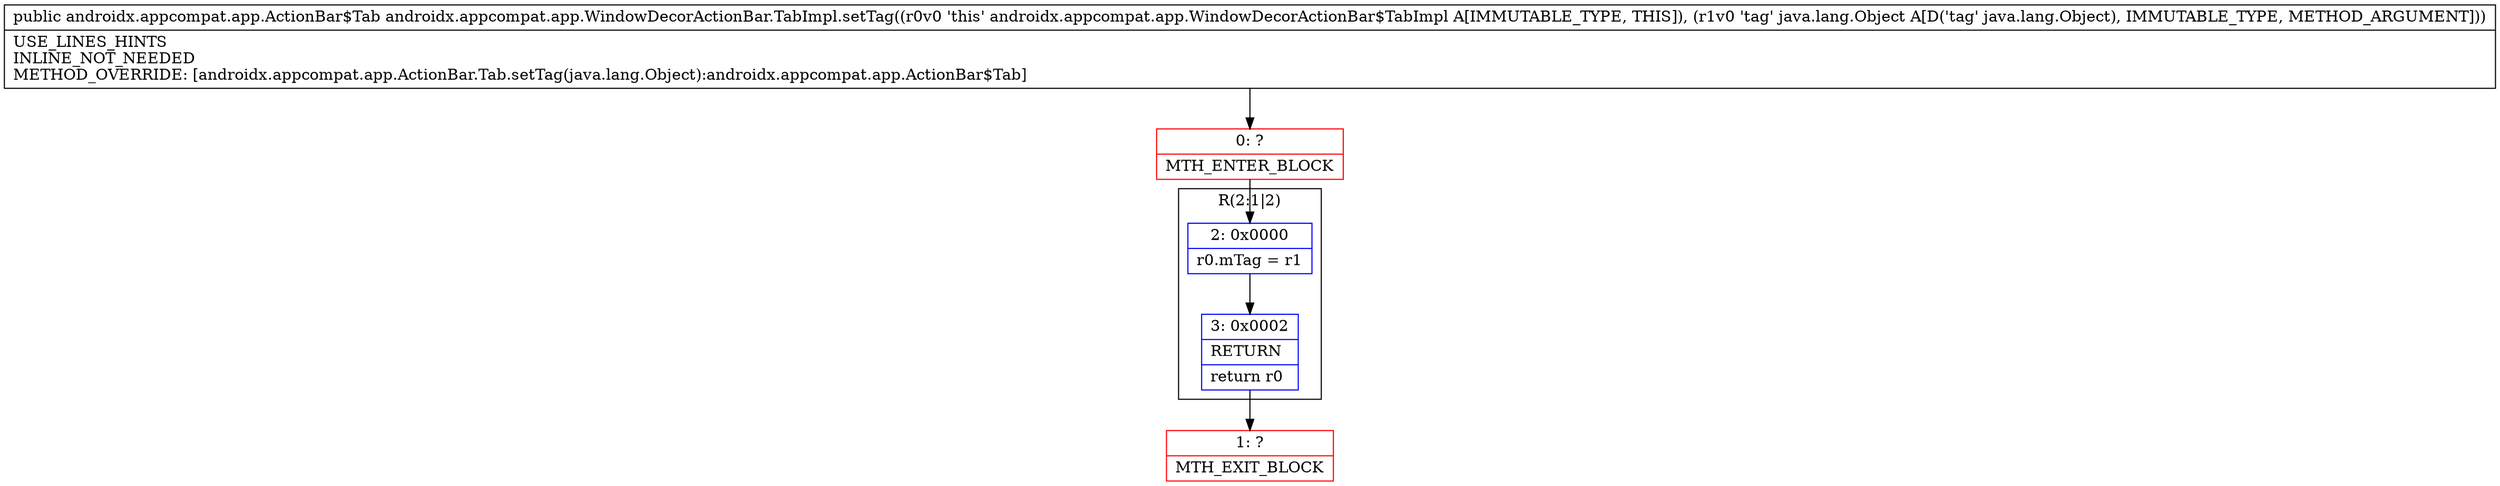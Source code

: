 digraph "CFG forandroidx.appcompat.app.WindowDecorActionBar.TabImpl.setTag(Ljava\/lang\/Object;)Landroidx\/appcompat\/app\/ActionBar$Tab;" {
subgraph cluster_Region_602643576 {
label = "R(2:1|2)";
node [shape=record,color=blue];
Node_2 [shape=record,label="{2\:\ 0x0000|r0.mTag = r1\l}"];
Node_3 [shape=record,label="{3\:\ 0x0002|RETURN\l|return r0\l}"];
}
Node_0 [shape=record,color=red,label="{0\:\ ?|MTH_ENTER_BLOCK\l}"];
Node_1 [shape=record,color=red,label="{1\:\ ?|MTH_EXIT_BLOCK\l}"];
MethodNode[shape=record,label="{public androidx.appcompat.app.ActionBar$Tab androidx.appcompat.app.WindowDecorActionBar.TabImpl.setTag((r0v0 'this' androidx.appcompat.app.WindowDecorActionBar$TabImpl A[IMMUTABLE_TYPE, THIS]), (r1v0 'tag' java.lang.Object A[D('tag' java.lang.Object), IMMUTABLE_TYPE, METHOD_ARGUMENT]))  | USE_LINES_HINTS\lINLINE_NOT_NEEDED\lMETHOD_OVERRIDE: [androidx.appcompat.app.ActionBar.Tab.setTag(java.lang.Object):androidx.appcompat.app.ActionBar$Tab]\l}"];
MethodNode -> Node_0;Node_2 -> Node_3;
Node_3 -> Node_1;
Node_0 -> Node_2;
}

